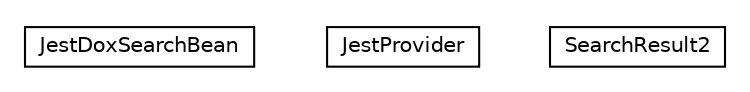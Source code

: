 #!/usr/local/bin/dot
#
# Class diagram 
# Generated by UMLGraph version R5_6-24-gf6e263 (http://www.umlgraph.org/)
#

digraph G {
	edge [fontname="Helvetica",fontsize=10,labelfontname="Helvetica",labelfontsize=10];
	node [fontname="Helvetica",fontsize=10,shape=plaintext];
	nodesep=0.25;
	ranksep=0.5;
	// net.trajano.doxdb.ejb.jest.JestDoxSearchBean
	c0 [label=<<table title="net.trajano.doxdb.ejb.jest.JestDoxSearchBean" border="0" cellborder="1" cellspacing="0" cellpadding="2" port="p" href="./JestDoxSearchBean.html">
		<tr><td><table border="0" cellspacing="0" cellpadding="1">
<tr><td align="center" balign="center"> JestDoxSearchBean </td></tr>
		</table></td></tr>
		</table>>, URL="./JestDoxSearchBean.html", fontname="Helvetica", fontcolor="black", fontsize=10.0];
	// net.trajano.doxdb.ejb.jest.JestProvider
	c1 [label=<<table title="net.trajano.doxdb.ejb.jest.JestProvider" border="0" cellborder="1" cellspacing="0" cellpadding="2" port="p" href="./JestProvider.html">
		<tr><td><table border="0" cellspacing="0" cellpadding="1">
<tr><td align="center" balign="center"> JestProvider </td></tr>
		</table></td></tr>
		</table>>, URL="./JestProvider.html", fontname="Helvetica", fontcolor="black", fontsize=10.0];
	// net.trajano.doxdb.ejb.jest.SearchResult2
	c2 [label=<<table title="net.trajano.doxdb.ejb.jest.SearchResult2" border="0" cellborder="1" cellspacing="0" cellpadding="2" port="p" href="./SearchResult2.html">
		<tr><td><table border="0" cellspacing="0" cellpadding="1">
<tr><td align="center" balign="center"> SearchResult2 </td></tr>
		</table></td></tr>
		</table>>, URL="./SearchResult2.html", fontname="Helvetica", fontcolor="black", fontsize=10.0];
}

